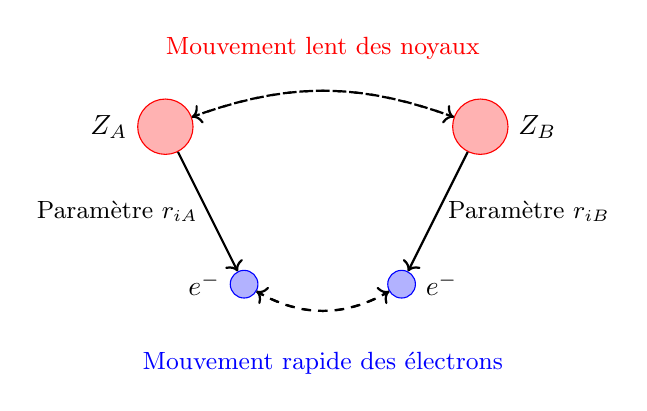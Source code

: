 \begin{tikzpicture}[
    nucleus/.style={circle, draw=red, fill=red!30, minimum size=20pt, inner sep=0pt},
    electron/.style={circle, draw=blue, fill=blue!30, minimum size=10pt, inner sep=0pt},
    motion/.style={->, thick, dashed},
    param/.style={->, thick},
    textlabel/.style={font=\small}
]

% Nucleus
\node[nucleus, label=left:{$Z_A$}] (nucleus1) at (0,0) {};
\node[nucleus, label=right:{$Z_B$}] (nucleus2) at (4,0) {};

% Electrons
\node[electron, label=left:{$e^-$}] (electron1) at (1,-2) {};
\node[electron, label=right:{$e^-$}] (electron2) at (3,-2) {};

% Electron motion
\draw[motion] (electron1) to[out=-30,in=-150] (electron2);
\draw[motion] (electron2) to[out=-150,in=-30] (electron1);

% Nucleus motion
\draw[motion] (nucleus1) to[out=20,in=160] (nucleus2);
\draw[motion] (nucleus2) to[out=160,in=20] (nucleus1);

% Parameters
\draw[param] (nucleus1) -- (electron1) node[midway, left, textlabel] {Paramètre $r_{iA}$};
\draw[param] (nucleus2) -- (electron2) node[midway, right, textlabel] {Paramètre $r_{iB}$};

% Labels
\node[textlabel, blue] at (2,-3) {Mouvement rapide des électrons};
\node[textlabel, red] at (2,1) {Mouvement lent des noyaux};

\end{tikzpicture}


